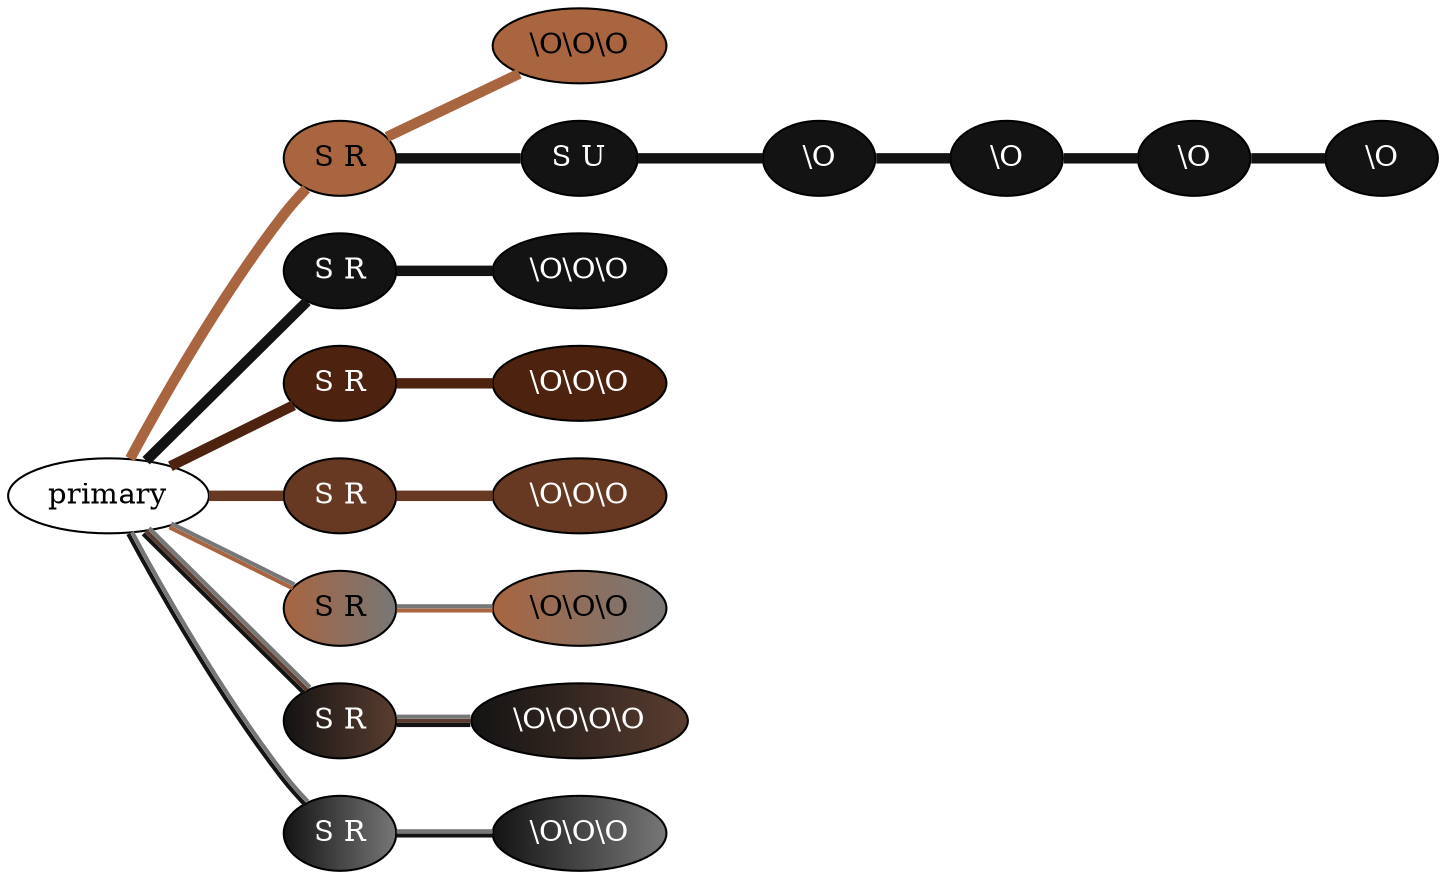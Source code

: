 graph {
 graph [rankdir=LR]
"1" [qtype="pendant_node", pendant_colors="#A86540", pendant_ply="S", pendant_attach="R", pendant_length="30.0", label="S R", style=filled, fillcolor="#A86540", fontcolor="#000000"]
"primary" -- "1" [qtype="pendant_link",penwidth=5,color="#A86540"]
"1:0" [qtype="knot_node", knot_value="3", knot_type="S", knot_position="2.0", knot_spin="Z", label="\\O\\O\\O", style=filled, fillcolor="#A86540" , fontcolor="#000000"]
"1" -- "1:0" [qtype="knot_link",penwidth=5,color="#A86540"]
"1s1" [qtype="pendant_node", pendant_colors="#131313", pendant_ply="S", pendant_attach="U", pendant_length="36.0", label="S U", style=filled, fillcolor="#131313", fontcolor="#ffffff"]
"1" -- "1s1" [qtype="pendant_link",penwidth=5,color="#131313"]
"1s1:0" [qtype="knot_node", knot_value="1", knot_type="S", knot_position="2.0", knot_spin="Z", label="\\O", style=filled, fillcolor="#131313" , fontcolor="#ffffff"]
"1s1" -- "1s1:0" [qtype="knot_link",penwidth=5,color="#131313"]
"1s1:1" [qtype="knot_node", knot_value="1", knot_type="S", knot_position="3.0", knot_spin="Z", label="\\O", style=filled, fillcolor="#131313" , fontcolor="#ffffff"]
"1s1:0" -- "1s1:1" [qtype="knot_link",penwidth=5,color="#131313"]
"1s1:2" [qtype="knot_node", knot_value="1", knot_type="S", knot_position="18.5", knot_spin="Z", label="\\O", style=filled, fillcolor="#131313" , fontcolor="#ffffff"]
"1s1:1" -- "1s1:2" [qtype="knot_link",penwidth=5,color="#131313"]
"1s1:3" [qtype="knot_node", knot_value="1", knot_type="S", knot_position="24.0", knot_spin="Z", label="\\O", style=filled, fillcolor="#131313" , fontcolor="#ffffff"]
"1s1:2" -- "1s1:3" [qtype="knot_link",penwidth=5,color="#131313"]
"2" [qtype="pendant_node", pendant_colors="#131313", pendant_ply="S", pendant_attach="R", pendant_length="16.0", label="S R", style=filled, fillcolor="#131313", fontcolor="#ffffff"]
"primary" -- "2" [qtype="pendant_link",penwidth=5,color="#131313"]
"2:0" [qtype="knot_node", knot_value="3", knot_type="S", knot_position="1.5", knot_spin="Z", label="\\O\\O\\O", style=filled, fillcolor="#131313" , fontcolor="#ffffff"]
"2" -- "2:0" [qtype="knot_link",penwidth=5,color="#131313"]
"3" [qtype="pendant_node", pendant_colors="#4D220E", pendant_ply="S", pendant_attach="R", pendant_length="14.0", label="S R", style=filled, fillcolor="#4D220E", fontcolor="#ffffff"]
"primary" -- "3" [qtype="pendant_link",penwidth=5,color="#4D220E"]
"3:0" [qtype="knot_node", knot_value="3", knot_type="S", knot_position="2.0", knot_spin="Z", label="\\O\\O\\O", style=filled, fillcolor="#4D220E" , fontcolor="#ffffff"]
"3" -- "3:0" [qtype="knot_link",penwidth=5,color="#4D220E"]
"4" [qtype="pendant_node", pendant_colors="#673923", pendant_ply="S", pendant_attach="R", pendant_length="23.0", label="S R", style=filled, fillcolor="#673923", fontcolor="#ffffff"]
"primary" -- "4" [qtype="pendant_link",penwidth=5,color="#673923"]
"4:0" [qtype="knot_node", knot_value="3", knot_type="S", knot_position="2.0", knot_spin="Z", label="\\O\\O\\O", style=filled, fillcolor="#673923" , fontcolor="#ffffff"]
"4" -- "4:0" [qtype="knot_link",penwidth=5,color="#673923"]
"5" [qtype="pendant_node", pendant_colors="#A86540:#777777", pendant_ply="S", pendant_attach="R", pendant_length="17.5", label="S R", style=filled, fillcolor="#A86540:#777777", fontcolor="#000000"]
"primary" -- "5" [qtype="pendant_link",penwidth=2,color="#A86540:#777777"]
"5:0" [qtype="knot_node", knot_value="3", knot_type="S", knot_position="2.5", knot_spin="Z", label="\\O\\O\\O", style=filled, fillcolor="#A86540:#777777" , fontcolor="#000000"]
"5" -- "5:0" [qtype="knot_link",penwidth=2,color="#A86540:#777777"]
"6" [qtype="pendant_node", pendant_colors="#131313:#5A3D30:#777777", pendant_ply="S", pendant_attach="R", pendant_length="15.0", label="S R", style=filled, fillcolor="#131313:#5A3D30:#777777", fontcolor="#ffffff"]
"primary" -- "6" [qtype="pendant_link",penwidth=2,color="#131313:#5A3D30:#777777"]
"6:0" [qtype="knot_node", knot_value="4", knot_type="S", knot_position="2.5", knot_spin="Z", label="\\O\\O\\O\\O", style=filled, fillcolor="#131313:#5A3D30:#777777" , fontcolor="#ffffff"]
"6" -- "6:0" [qtype="knot_link",penwidth=2,color="#131313:#5A3D30:#777777"]
"7" [qtype="pendant_node", pendant_colors="#131313:#777777", pendant_ply="S", pendant_attach="R", pendant_length="10.0", label="S R", style=filled, fillcolor="#131313:#777777", fontcolor="#ffffff"]
"primary" -- "7" [qtype="pendant_link",penwidth=2,color="#131313:#777777"]
"7:0" [qtype="knot_node", knot_value="3", knot_type="S", knot_position="3.0", knot_spin="Z", label="\\O\\O\\O", style=filled, fillcolor="#131313:#777777" , fontcolor="#ffffff"]
"7" -- "7:0" [qtype="knot_link",penwidth=2,color="#131313:#777777"]
}

